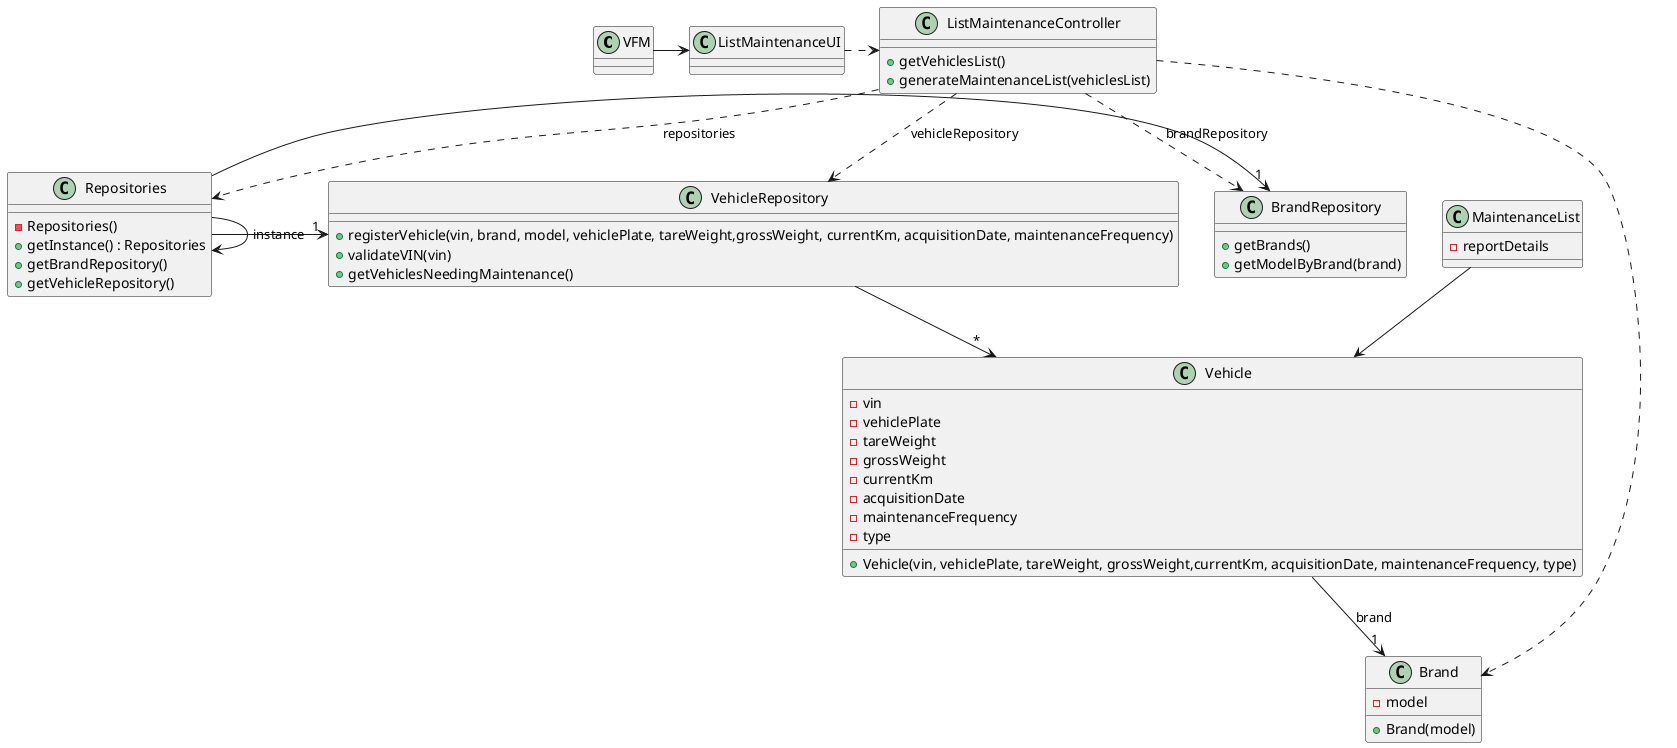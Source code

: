 @startuml
skinparam packageStyle rectangle
skinparam shadowing false
skinparam line type polyline

class VFM {
}

class Vehicle {
    - vin
    - vehiclePlate
    - tareWeight
    - grossWeight
    - currentKm
    - acquisitionDate
    - maintenanceFrequency
    - type

    + Vehicle(vin, vehiclePlate, tareWeight, grossWeight,currentKm, acquisitionDate, maintenanceFrequency, type)
}

class Brand {
    - model

    + Brand(model)
}

class VehicleRepository {
    + registerVehicle(vin, brand, model, vehiclePlate, tareWeight,grossWeight, currentKm, acquisitionDate, maintenanceFrequency)
    + validateVIN(vin)
    + getVehiclesNeedingMaintenance()
}

class BrandRepository {
    + getBrands()
    + getModelByBrand(brand)
}

class MaintenanceList {
    - reportDetails
}

class Repositories {
    - Repositories()
    + getInstance() : Repositories
    + getBrandRepository()
    + getVehicleRepository()
}

class ListMaintenanceController {
    + getVehiclesList()
    + generateMaintenanceList(vehiclesList)
}

class ListMaintenanceUI {
}

VFM -> ListMaintenanceUI

Repositories -> Repositories : instance

ListMaintenanceUI .> ListMaintenanceController

ListMaintenanceController .> Repositories : repositories

Repositories -> "1" VehicleRepository

ListMaintenanceController ..> VehicleRepository : vehicleRepository

VehicleRepository --> "*" Vehicle

Vehicle --> "1" Brand : brand

Repositories -> "1" BrandRepository

ListMaintenanceController ..> Brand
ListMaintenanceController ..> BrandRepository : brandRepository

MaintenanceList --> Vehicle

@enduml